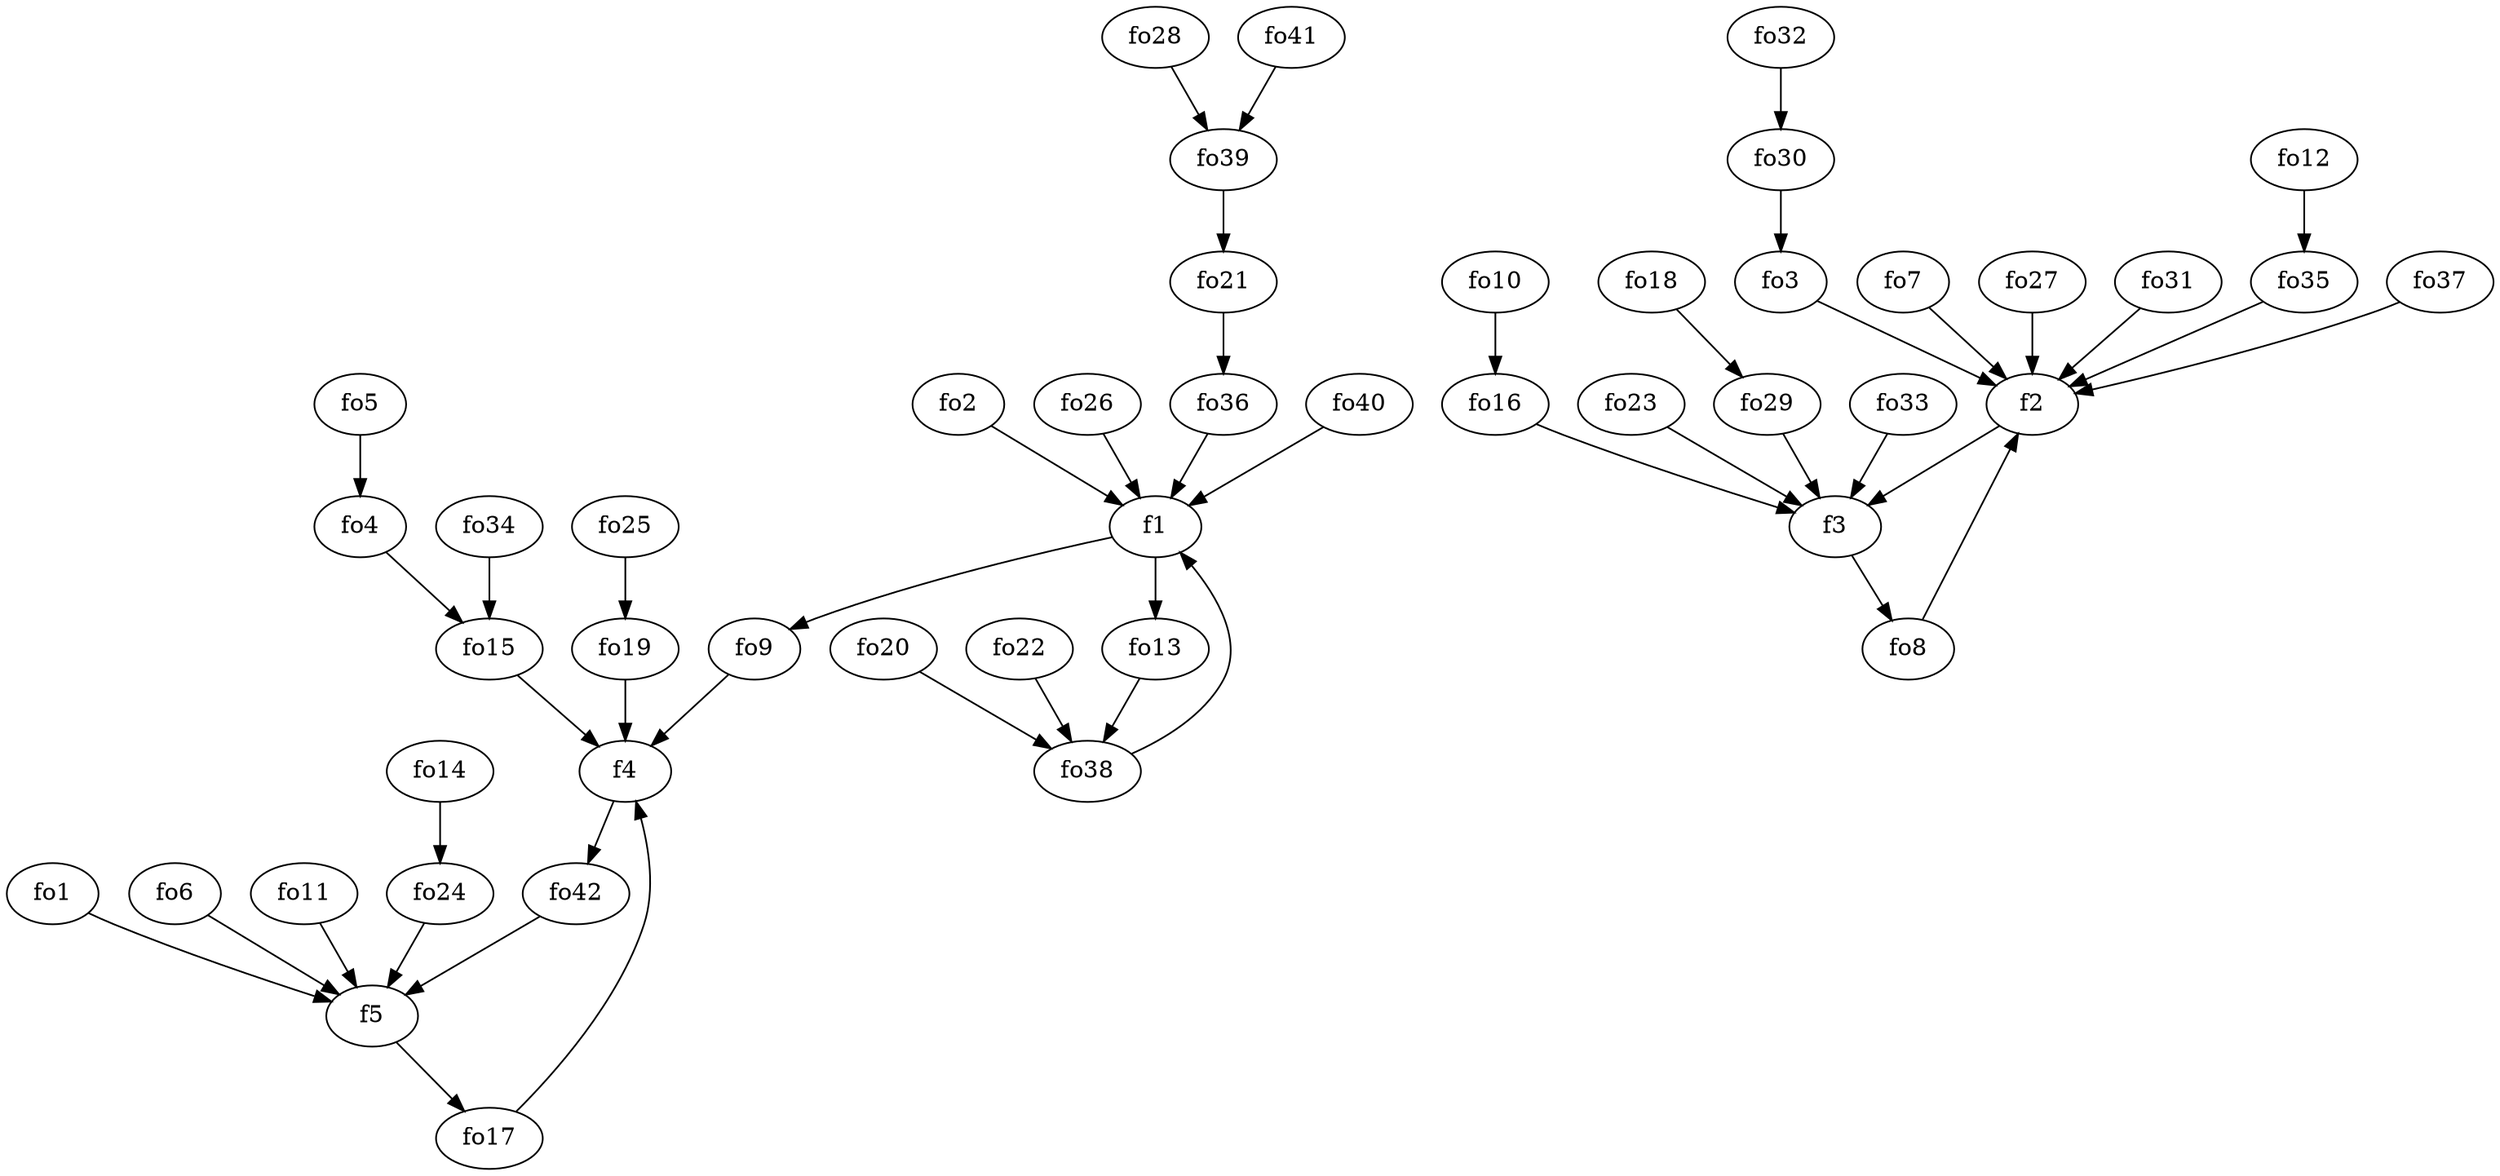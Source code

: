 strict digraph  {
f1;
f2;
f3;
f4;
f5;
fo1;
fo2;
fo3;
fo4;
fo5;
fo6;
fo7;
fo8;
fo9;
fo10;
fo11;
fo12;
fo13;
fo14;
fo15;
fo16;
fo17;
fo18;
fo19;
fo20;
fo21;
fo22;
fo23;
fo24;
fo25;
fo26;
fo27;
fo28;
fo29;
fo30;
fo31;
fo32;
fo33;
fo34;
fo35;
fo36;
fo37;
fo38;
fo39;
fo40;
fo41;
fo42;
f1 -> fo9  [weight=2];
f1 -> fo13  [weight=2];
f2 -> f3  [weight=2];
f3 -> fo8  [weight=2];
f4 -> fo42  [weight=2];
f5 -> fo17  [weight=2];
fo1 -> f5  [weight=2];
fo2 -> f1  [weight=2];
fo3 -> f2  [weight=2];
fo4 -> fo15  [weight=2];
fo5 -> fo4  [weight=2];
fo6 -> f5  [weight=2];
fo7 -> f2  [weight=2];
fo8 -> f2  [weight=2];
fo9 -> f4  [weight=2];
fo10 -> fo16  [weight=2];
fo11 -> f5  [weight=2];
fo12 -> fo35  [weight=2];
fo13 -> fo38  [weight=2];
fo14 -> fo24  [weight=2];
fo15 -> f4  [weight=2];
fo16 -> f3  [weight=2];
fo17 -> f4  [weight=2];
fo18 -> fo29  [weight=2];
fo19 -> f4  [weight=2];
fo20 -> fo38  [weight=2];
fo21 -> fo36  [weight=2];
fo22 -> fo38  [weight=2];
fo23 -> f3  [weight=2];
fo24 -> f5  [weight=2];
fo25 -> fo19  [weight=2];
fo26 -> f1  [weight=2];
fo27 -> f2  [weight=2];
fo28 -> fo39  [weight=2];
fo29 -> f3  [weight=2];
fo30 -> fo3  [weight=2];
fo31 -> f2  [weight=2];
fo32 -> fo30  [weight=2];
fo33 -> f3  [weight=2];
fo34 -> fo15  [weight=2];
fo35 -> f2  [weight=2];
fo36 -> f1  [weight=2];
fo37 -> f2  [weight=2];
fo38 -> f1  [weight=2];
fo39 -> fo21  [weight=2];
fo40 -> f1  [weight=2];
fo41 -> fo39  [weight=2];
fo42 -> f5  [weight=2];
}
